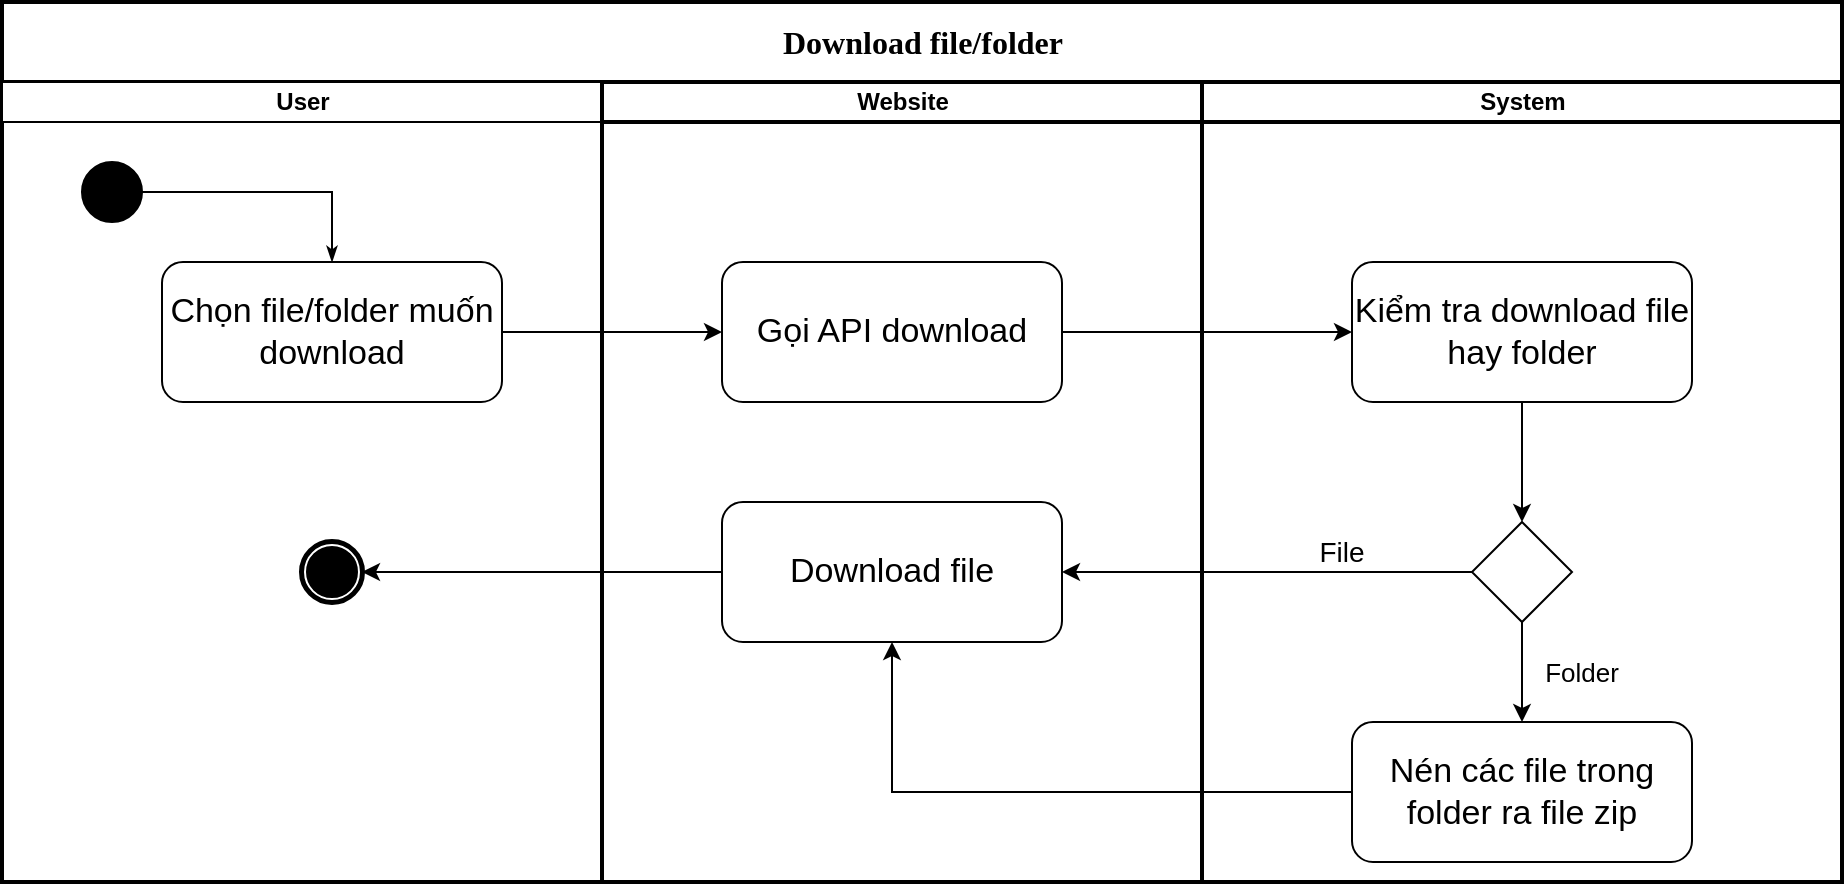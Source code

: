 <mxfile version="20.7.4" type="device"><diagram id="prN-O3Ba_PVa4mJclw1z" name="Page-1"><mxGraphModel dx="1071" dy="594" grid="1" gridSize="10" guides="1" tooltips="1" connect="1" arrows="1" fold="1" page="1" pageScale="1" pageWidth="827" pageHeight="1169" math="0" shadow="0"><root><mxCell id="0"/><mxCell id="1" parent="0"/><mxCell id="8YBLCpJ660hkLSAgPJHa-1" value="&lt;font style=&quot;font-size: 16px;&quot;&gt;Download file/folder&lt;/font&gt;" style="swimlane;html=1;childLayout=stackLayout;startSize=40;rounded=0;shadow=0;comic=0;labelBackgroundColor=none;strokeWidth=2;fontFamily=Verdana;fontSize=12;align=center;" parent="1" vertex="1"><mxGeometry x="100" y="70" width="920" height="440" as="geometry"/></mxCell><mxCell id="8YBLCpJ660hkLSAgPJHa-2" value="User" style="swimlane;html=1;startSize=20;" parent="8YBLCpJ660hkLSAgPJHa-1" vertex="1"><mxGeometry y="40" width="300" height="400" as="geometry"/></mxCell><mxCell id="8YBLCpJ660hkLSAgPJHa-3" value="" style="ellipse;whiteSpace=wrap;html=1;rounded=0;shadow=0;comic=0;labelBackgroundColor=none;strokeWidth=1;fillColor=#000000;fontFamily=Verdana;fontSize=12;align=center;" parent="8YBLCpJ660hkLSAgPJHa-2" vertex="1"><mxGeometry x="40" y="40" width="30" height="30" as="geometry"/></mxCell><mxCell id="8YBLCpJ660hkLSAgPJHa-4" value="&lt;font style=&quot;font-size: 17px;&quot;&gt;Chọn file/folder muốn download&lt;br style=&quot;font-size: 17px;&quot;&gt;&lt;/font&gt;" style="rounded=1;whiteSpace=wrap;html=1;fontSize=17;" parent="8YBLCpJ660hkLSAgPJHa-2" vertex="1"><mxGeometry x="80" y="90" width="170" height="70" as="geometry"/></mxCell><mxCell id="8YBLCpJ660hkLSAgPJHa-8" style="edgeStyle=orthogonalEdgeStyle;rounded=0;html=1;labelBackgroundColor=none;startArrow=none;startFill=0;startSize=5;endArrow=classicThin;endFill=1;endSize=5;jettySize=auto;orthogonalLoop=1;strokeWidth=1;fontFamily=Verdana;fontSize=12;entryX=0.5;entryY=0;entryDx=0;entryDy=0;" parent="8YBLCpJ660hkLSAgPJHa-2" source="8YBLCpJ660hkLSAgPJHa-3" target="8YBLCpJ660hkLSAgPJHa-4" edge="1"><mxGeometry relative="1" as="geometry"><mxPoint x="240" y="110" as="targetPoint"/></mxGeometry></mxCell><mxCell id="8YBLCpJ660hkLSAgPJHa-23" value="" style="shape=mxgraph.bpmn.shape;html=1;verticalLabelPosition=bottom;labelBackgroundColor=#ffffff;verticalAlign=top;perimeter=ellipsePerimeter;outline=end;symbol=terminate;rounded=0;shadow=0;comic=0;strokeWidth=1;fontFamily=Verdana;fontSize=12;align=center;" parent="8YBLCpJ660hkLSAgPJHa-2" vertex="1"><mxGeometry x="150" y="230" width="30" height="30" as="geometry"/></mxCell><mxCell id="8YBLCpJ660hkLSAgPJHa-9" value="" style="edgeStyle=orthogonalEdgeStyle;rounded=0;orthogonalLoop=1;jettySize=auto;html=1;fontSize=12;" parent="8YBLCpJ660hkLSAgPJHa-1" source="8YBLCpJ660hkLSAgPJHa-4" target="8YBLCpJ660hkLSAgPJHa-15" edge="1"><mxGeometry relative="1" as="geometry"/></mxCell><mxCell id="8YBLCpJ660hkLSAgPJHa-14" value="Website" style="swimlane;html=1;startSize=20;strokeWidth=2;" parent="8YBLCpJ660hkLSAgPJHa-1" vertex="1"><mxGeometry x="300" y="40" width="300" height="400" as="geometry"/></mxCell><mxCell id="8YBLCpJ660hkLSAgPJHa-15" value="Gọi API download" style="rounded=1;whiteSpace=wrap;html=1;fontSize=17;" parent="8YBLCpJ660hkLSAgPJHa-14" vertex="1"><mxGeometry x="60" y="90" width="170" height="70" as="geometry"/></mxCell><mxCell id="8YBLCpJ660hkLSAgPJHa-50" value="Download file" style="rounded=1;whiteSpace=wrap;html=1;fontSize=17;" parent="8YBLCpJ660hkLSAgPJHa-14" vertex="1"><mxGeometry x="60" y="210" width="170" height="70" as="geometry"/></mxCell><mxCell id="8YBLCpJ660hkLSAgPJHa-25" value="System" style="swimlane;html=1;startSize=20;strokeWidth=2;" parent="8YBLCpJ660hkLSAgPJHa-1" vertex="1"><mxGeometry x="600" y="40" width="320" height="400" as="geometry"/></mxCell><mxCell id="8YBLCpJ660hkLSAgPJHa-40" value="Kiểm tra download file hay folder" style="rounded=1;whiteSpace=wrap;html=1;fontSize=17;" parent="8YBLCpJ660hkLSAgPJHa-25" vertex="1"><mxGeometry x="75" y="90" width="170" height="70" as="geometry"/></mxCell><mxCell id="8YBLCpJ660hkLSAgPJHa-44" value="Nén các file trong folder ra file zip" style="rounded=1;whiteSpace=wrap;html=1;fontSize=17;" parent="8YBLCpJ660hkLSAgPJHa-25" vertex="1"><mxGeometry x="75" y="320" width="170" height="70" as="geometry"/></mxCell><mxCell id="8YBLCpJ660hkLSAgPJHa-45" value="" style="rhombus;whiteSpace=wrap;html=1;fontSize=12;" parent="8YBLCpJ660hkLSAgPJHa-25" vertex="1"><mxGeometry x="135" y="220" width="50" height="50" as="geometry"/></mxCell><mxCell id="8YBLCpJ660hkLSAgPJHa-46" value="" style="edgeStyle=orthogonalEdgeStyle;rounded=0;orthogonalLoop=1;jettySize=auto;html=1;fontSize=12;exitX=0.5;exitY=1;exitDx=0;exitDy=0;entryX=0.5;entryY=0;entryDx=0;entryDy=0;" parent="8YBLCpJ660hkLSAgPJHa-25" source="8YBLCpJ660hkLSAgPJHa-40" target="8YBLCpJ660hkLSAgPJHa-45" edge="1"><mxGeometry relative="1" as="geometry"><mxPoint x="-60" y="135" as="sourcePoint"/><mxPoint x="85" y="135" as="targetPoint"/></mxGeometry></mxCell><mxCell id="8YBLCpJ660hkLSAgPJHa-47" value="" style="edgeStyle=orthogonalEdgeStyle;rounded=0;orthogonalLoop=1;jettySize=auto;html=1;fontSize=12;exitX=0.5;exitY=1;exitDx=0;exitDy=0;entryX=0.5;entryY=0;entryDx=0;entryDy=0;" parent="8YBLCpJ660hkLSAgPJHa-25" source="8YBLCpJ660hkLSAgPJHa-45" target="8YBLCpJ660hkLSAgPJHa-44" edge="1"><mxGeometry relative="1" as="geometry"><mxPoint x="170" y="170" as="sourcePoint"/><mxPoint x="170" y="220" as="targetPoint"/></mxGeometry></mxCell><mxCell id="8YBLCpJ660hkLSAgPJHa-48" value="Folder" style="text;html=1;strokeColor=none;fillColor=none;align=center;verticalAlign=middle;whiteSpace=wrap;rounded=0;fontSize=13;" parent="8YBLCpJ660hkLSAgPJHa-25" vertex="1"><mxGeometry x="160" y="280" width="60" height="30" as="geometry"/></mxCell><mxCell id="8YBLCpJ660hkLSAgPJHa-51" value="File" style="text;html=1;strokeColor=none;fillColor=none;align=center;verticalAlign=middle;whiteSpace=wrap;rounded=0;fontSize=14;" parent="8YBLCpJ660hkLSAgPJHa-25" vertex="1"><mxGeometry x="40" y="220" width="60" height="30" as="geometry"/></mxCell><mxCell id="8YBLCpJ660hkLSAgPJHa-42" value="" style="edgeStyle=orthogonalEdgeStyle;rounded=0;orthogonalLoop=1;jettySize=auto;html=1;fontSize=12;exitX=1;exitY=0.5;exitDx=0;exitDy=0;entryX=0;entryY=0.5;entryDx=0;entryDy=0;" parent="8YBLCpJ660hkLSAgPJHa-1" source="8YBLCpJ660hkLSAgPJHa-15" target="8YBLCpJ660hkLSAgPJHa-40" edge="1"><mxGeometry relative="1" as="geometry"><mxPoint x="260.0" y="155" as="sourcePoint"/><mxPoint x="370.0" y="155" as="targetPoint"/></mxGeometry></mxCell><mxCell id="8YBLCpJ660hkLSAgPJHa-49" value="" style="edgeStyle=orthogonalEdgeStyle;rounded=0;orthogonalLoop=1;jettySize=auto;html=1;fontSize=12;exitX=0;exitY=0.5;exitDx=0;exitDy=0;entryX=1;entryY=0.5;entryDx=0;entryDy=0;" parent="8YBLCpJ660hkLSAgPJHa-1" source="8YBLCpJ660hkLSAgPJHa-45" target="8YBLCpJ660hkLSAgPJHa-50" edge="1"><mxGeometry relative="1" as="geometry"><mxPoint x="770" y="190" as="sourcePoint"/><mxPoint x="540" y="265" as="targetPoint"/></mxGeometry></mxCell><mxCell id="8YBLCpJ660hkLSAgPJHa-52" value="" style="edgeStyle=orthogonalEdgeStyle;rounded=0;orthogonalLoop=1;jettySize=auto;html=1;fontSize=12;exitX=0;exitY=0.5;exitDx=0;exitDy=0;entryX=0.5;entryY=1;entryDx=0;entryDy=0;" parent="8YBLCpJ660hkLSAgPJHa-1" source="8YBLCpJ660hkLSAgPJHa-44" target="8YBLCpJ660hkLSAgPJHa-50" edge="1"><mxGeometry relative="1" as="geometry"><mxPoint x="745" y="275" as="sourcePoint"/><mxPoint x="540" y="275" as="targetPoint"/></mxGeometry></mxCell><mxCell id="8YBLCpJ660hkLSAgPJHa-53" value="" style="edgeStyle=orthogonalEdgeStyle;rounded=0;orthogonalLoop=1;jettySize=auto;html=1;fontSize=12;exitX=0;exitY=0.5;exitDx=0;exitDy=0;entryX=1;entryY=0.5;entryDx=0;entryDy=0;" parent="8YBLCpJ660hkLSAgPJHa-1" source="8YBLCpJ660hkLSAgPJHa-50" target="8YBLCpJ660hkLSAgPJHa-23" edge="1"><mxGeometry relative="1" as="geometry"><mxPoint x="745" y="275" as="sourcePoint"/><mxPoint x="540" y="275" as="targetPoint"/></mxGeometry></mxCell></root></mxGraphModel></diagram></mxfile>